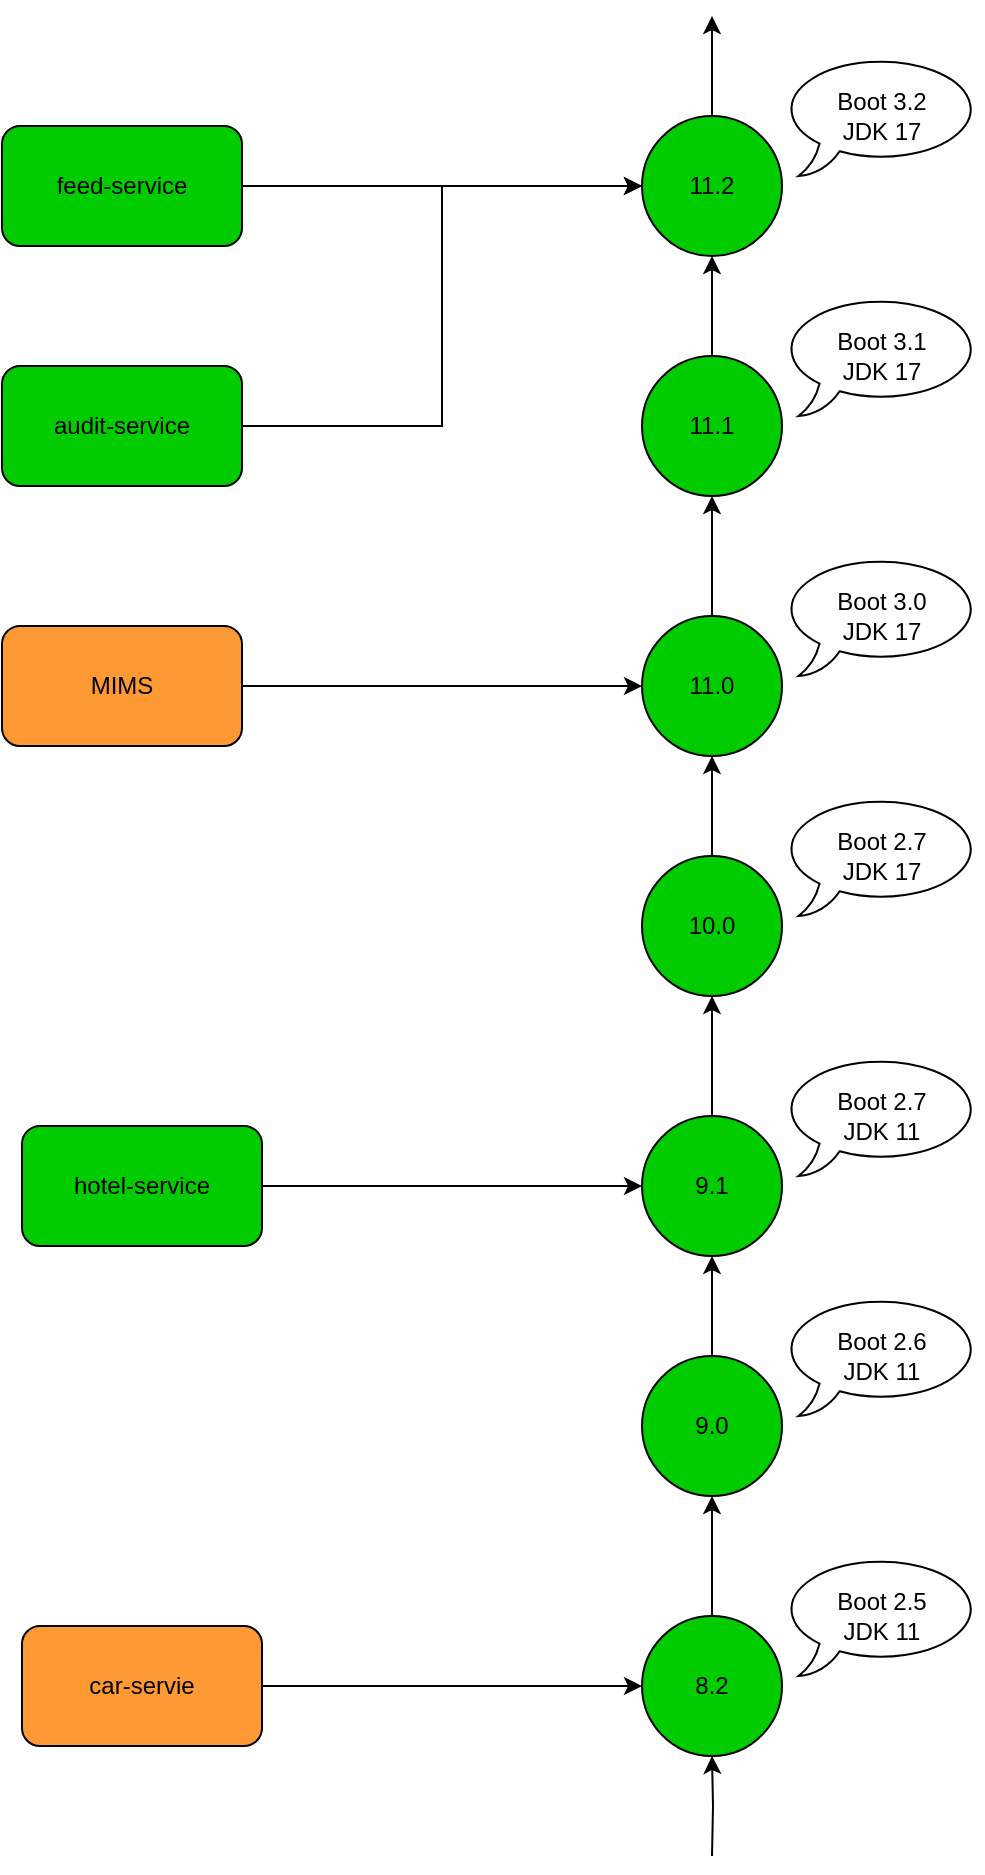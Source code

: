 <mxfile version="22.1.18" type="github">
  <diagram name="Page-1" id="8bLc9t37iYr__kC_FxyD">
    <mxGraphModel dx="1051" dy="722" grid="1" gridSize="10" guides="1" tooltips="1" connect="1" arrows="1" fold="1" page="1" pageScale="1" pageWidth="850" pageHeight="1100" math="0" shadow="0">
      <root>
        <mxCell id="0" />
        <mxCell id="1" parent="0" />
        <mxCell id="21vK6li66rNDJ5Yjdj_T-40" style="edgeStyle=orthogonalEdgeStyle;rounded=0;orthogonalLoop=1;jettySize=auto;html=1;" edge="1" parent="1" source="21vK6li66rNDJ5Yjdj_T-1">
          <mxGeometry relative="1" as="geometry">
            <mxPoint x="545" y="30" as="targetPoint" />
          </mxGeometry>
        </mxCell>
        <mxCell id="21vK6li66rNDJ5Yjdj_T-1" value="11.2" style="ellipse;whiteSpace=wrap;html=1;aspect=fixed;fillColor=#00CC00;" vertex="1" parent="1">
          <mxGeometry x="510" y="80" width="70" height="70" as="geometry" />
        </mxCell>
        <mxCell id="21vK6li66rNDJ5Yjdj_T-6" value="Boot 3.2&lt;br&gt;JDK 17" style="whiteSpace=wrap;html=1;shape=mxgraph.basic.oval_callout" vertex="1" parent="1">
          <mxGeometry x="580" y="50" width="100" height="60" as="geometry" />
        </mxCell>
        <mxCell id="21vK6li66rNDJ5Yjdj_T-10" style="edgeStyle=orthogonalEdgeStyle;rounded=0;orthogonalLoop=1;jettySize=auto;html=1;entryX=0.5;entryY=1;entryDx=0;entryDy=0;" edge="1" parent="1" source="21vK6li66rNDJ5Yjdj_T-7" target="21vK6li66rNDJ5Yjdj_T-1">
          <mxGeometry relative="1" as="geometry" />
        </mxCell>
        <mxCell id="21vK6li66rNDJ5Yjdj_T-7" value="11.1" style="ellipse;whiteSpace=wrap;html=1;aspect=fixed;fillColor=#00CC00;" vertex="1" parent="1">
          <mxGeometry x="510" y="200" width="70" height="70" as="geometry" />
        </mxCell>
        <mxCell id="21vK6li66rNDJ5Yjdj_T-8" value="Boot 3.1&lt;br&gt;JDK 17" style="whiteSpace=wrap;html=1;shape=mxgraph.basic.oval_callout" vertex="1" parent="1">
          <mxGeometry x="580" y="170" width="100" height="60" as="geometry" />
        </mxCell>
        <mxCell id="21vK6li66rNDJ5Yjdj_T-16" style="edgeStyle=orthogonalEdgeStyle;rounded=0;orthogonalLoop=1;jettySize=auto;html=1;entryX=0.5;entryY=1;entryDx=0;entryDy=0;" edge="1" parent="1" source="21vK6li66rNDJ5Yjdj_T-11" target="21vK6li66rNDJ5Yjdj_T-7">
          <mxGeometry relative="1" as="geometry" />
        </mxCell>
        <mxCell id="21vK6li66rNDJ5Yjdj_T-11" value="11.0" style="ellipse;whiteSpace=wrap;html=1;aspect=fixed;fillColor=#00CC00;" vertex="1" parent="1">
          <mxGeometry x="510" y="330" width="70" height="70" as="geometry" />
        </mxCell>
        <mxCell id="21vK6li66rNDJ5Yjdj_T-12" value="Boot 3.0&lt;br&gt;JDK 17" style="whiteSpace=wrap;html=1;shape=mxgraph.basic.oval_callout" vertex="1" parent="1">
          <mxGeometry x="580" y="300" width="100" height="60" as="geometry" />
        </mxCell>
        <mxCell id="21vK6li66rNDJ5Yjdj_T-13" style="edgeStyle=orthogonalEdgeStyle;rounded=0;orthogonalLoop=1;jettySize=auto;html=1;entryX=0.5;entryY=1;entryDx=0;entryDy=0;" edge="1" parent="1" source="21vK6li66rNDJ5Yjdj_T-14" target="21vK6li66rNDJ5Yjdj_T-11">
          <mxGeometry relative="1" as="geometry" />
        </mxCell>
        <mxCell id="21vK6li66rNDJ5Yjdj_T-14" value="10.0" style="ellipse;whiteSpace=wrap;html=1;aspect=fixed;fillColor=#00CC00;" vertex="1" parent="1">
          <mxGeometry x="510" y="450" width="70" height="70" as="geometry" />
        </mxCell>
        <mxCell id="21vK6li66rNDJ5Yjdj_T-15" value="Boot 2.7&lt;br&gt;JDK 17" style="whiteSpace=wrap;html=1;shape=mxgraph.basic.oval_callout" vertex="1" parent="1">
          <mxGeometry x="580" y="420" width="100" height="60" as="geometry" />
        </mxCell>
        <mxCell id="21vK6li66rNDJ5Yjdj_T-28" style="edgeStyle=orthogonalEdgeStyle;rounded=0;orthogonalLoop=1;jettySize=auto;html=1;entryX=0.5;entryY=1;entryDx=0;entryDy=0;" edge="1" parent="1" source="21vK6li66rNDJ5Yjdj_T-17" target="21vK6li66rNDJ5Yjdj_T-14">
          <mxGeometry relative="1" as="geometry" />
        </mxCell>
        <mxCell id="21vK6li66rNDJ5Yjdj_T-17" value="9.1" style="ellipse;whiteSpace=wrap;html=1;aspect=fixed;fillColor=#00CC00;" vertex="1" parent="1">
          <mxGeometry x="510" y="580" width="70" height="70" as="geometry" />
        </mxCell>
        <mxCell id="21vK6li66rNDJ5Yjdj_T-18" value="Boot 2.7&lt;br&gt;JDK 11" style="whiteSpace=wrap;html=1;shape=mxgraph.basic.oval_callout" vertex="1" parent="1">
          <mxGeometry x="580" y="550" width="100" height="60" as="geometry" />
        </mxCell>
        <mxCell id="21vK6li66rNDJ5Yjdj_T-19" style="edgeStyle=orthogonalEdgeStyle;rounded=0;orthogonalLoop=1;jettySize=auto;html=1;entryX=0.5;entryY=1;entryDx=0;entryDy=0;" edge="1" parent="1" source="21vK6li66rNDJ5Yjdj_T-20" target="21vK6li66rNDJ5Yjdj_T-17">
          <mxGeometry relative="1" as="geometry" />
        </mxCell>
        <mxCell id="21vK6li66rNDJ5Yjdj_T-20" value="9.0" style="ellipse;whiteSpace=wrap;html=1;aspect=fixed;fillColor=#00CC00;" vertex="1" parent="1">
          <mxGeometry x="510" y="700" width="70" height="70" as="geometry" />
        </mxCell>
        <mxCell id="21vK6li66rNDJ5Yjdj_T-21" value="Boot 2.6&lt;br&gt;JDK 11" style="whiteSpace=wrap;html=1;shape=mxgraph.basic.oval_callout" vertex="1" parent="1">
          <mxGeometry x="580" y="670" width="100" height="60" as="geometry" />
        </mxCell>
        <mxCell id="21vK6li66rNDJ5Yjdj_T-22" style="edgeStyle=orthogonalEdgeStyle;rounded=0;orthogonalLoop=1;jettySize=auto;html=1;entryX=0.5;entryY=1;entryDx=0;entryDy=0;" edge="1" parent="1" source="21vK6li66rNDJ5Yjdj_T-23" target="21vK6li66rNDJ5Yjdj_T-20">
          <mxGeometry relative="1" as="geometry" />
        </mxCell>
        <mxCell id="21vK6li66rNDJ5Yjdj_T-23" value="8.2" style="ellipse;whiteSpace=wrap;html=1;aspect=fixed;fillColor=#00CC00;" vertex="1" parent="1">
          <mxGeometry x="510" y="830" width="70" height="70" as="geometry" />
        </mxCell>
        <mxCell id="21vK6li66rNDJ5Yjdj_T-24" value="Boot 2.5&lt;br&gt;JDK 11" style="whiteSpace=wrap;html=1;shape=mxgraph.basic.oval_callout" vertex="1" parent="1">
          <mxGeometry x="580" y="800" width="100" height="60" as="geometry" />
        </mxCell>
        <mxCell id="21vK6li66rNDJ5Yjdj_T-25" style="edgeStyle=orthogonalEdgeStyle;rounded=0;orthogonalLoop=1;jettySize=auto;html=1;entryX=0.5;entryY=1;entryDx=0;entryDy=0;" edge="1" parent="1" target="21vK6li66rNDJ5Yjdj_T-23">
          <mxGeometry relative="1" as="geometry">
            <mxPoint x="545" y="950" as="sourcePoint" />
          </mxGeometry>
        </mxCell>
        <mxCell id="21vK6li66rNDJ5Yjdj_T-30" style="edgeStyle=orthogonalEdgeStyle;rounded=0;orthogonalLoop=1;jettySize=auto;html=1;entryX=0;entryY=0.5;entryDx=0;entryDy=0;" edge="1" parent="1" source="21vK6li66rNDJ5Yjdj_T-29" target="21vK6li66rNDJ5Yjdj_T-1">
          <mxGeometry relative="1" as="geometry" />
        </mxCell>
        <mxCell id="21vK6li66rNDJ5Yjdj_T-29" value="feed-service" style="rounded=1;whiteSpace=wrap;html=1;fillColor=#00CC00;" vertex="1" parent="1">
          <mxGeometry x="190" y="85" width="120" height="60" as="geometry" />
        </mxCell>
        <mxCell id="21vK6li66rNDJ5Yjdj_T-32" style="edgeStyle=orthogonalEdgeStyle;rounded=0;orthogonalLoop=1;jettySize=auto;html=1;entryX=0;entryY=0.5;entryDx=0;entryDy=0;" edge="1" parent="1" source="21vK6li66rNDJ5Yjdj_T-31" target="21vK6li66rNDJ5Yjdj_T-1">
          <mxGeometry relative="1" as="geometry" />
        </mxCell>
        <mxCell id="21vK6li66rNDJ5Yjdj_T-31" value="audit-service" style="rounded=1;whiteSpace=wrap;html=1;fillColor=#00CC00;" vertex="1" parent="1">
          <mxGeometry x="190" y="205" width="120" height="60" as="geometry" />
        </mxCell>
        <mxCell id="21vK6li66rNDJ5Yjdj_T-34" style="edgeStyle=orthogonalEdgeStyle;rounded=0;orthogonalLoop=1;jettySize=auto;html=1;entryX=0;entryY=0.5;entryDx=0;entryDy=0;" edge="1" parent="1" source="21vK6li66rNDJ5Yjdj_T-33" target="21vK6li66rNDJ5Yjdj_T-11">
          <mxGeometry relative="1" as="geometry" />
        </mxCell>
        <mxCell id="21vK6li66rNDJ5Yjdj_T-33" value="MIMS" style="rounded=1;whiteSpace=wrap;html=1;fillColor=#FF9933;" vertex="1" parent="1">
          <mxGeometry x="190" y="335" width="120" height="60" as="geometry" />
        </mxCell>
        <mxCell id="21vK6li66rNDJ5Yjdj_T-36" style="edgeStyle=orthogonalEdgeStyle;rounded=0;orthogonalLoop=1;jettySize=auto;html=1;entryX=0;entryY=0.5;entryDx=0;entryDy=0;" edge="1" parent="1" source="21vK6li66rNDJ5Yjdj_T-35" target="21vK6li66rNDJ5Yjdj_T-17">
          <mxGeometry relative="1" as="geometry" />
        </mxCell>
        <mxCell id="21vK6li66rNDJ5Yjdj_T-35" value="hotel-service" style="rounded=1;whiteSpace=wrap;html=1;fillColor=#00CC00;" vertex="1" parent="1">
          <mxGeometry x="200" y="585" width="120" height="60" as="geometry" />
        </mxCell>
        <mxCell id="21vK6li66rNDJ5Yjdj_T-38" style="edgeStyle=orthogonalEdgeStyle;rounded=0;orthogonalLoop=1;jettySize=auto;html=1;entryX=0;entryY=0.5;entryDx=0;entryDy=0;" edge="1" parent="1" source="21vK6li66rNDJ5Yjdj_T-37" target="21vK6li66rNDJ5Yjdj_T-23">
          <mxGeometry relative="1" as="geometry">
            <mxPoint x="500" y="870" as="targetPoint" />
          </mxGeometry>
        </mxCell>
        <mxCell id="21vK6li66rNDJ5Yjdj_T-37" value="car-servie" style="rounded=1;whiteSpace=wrap;html=1;fillColor=#FF9933;" vertex="1" parent="1">
          <mxGeometry x="200" y="835" width="120" height="60" as="geometry" />
        </mxCell>
      </root>
    </mxGraphModel>
  </diagram>
</mxfile>
